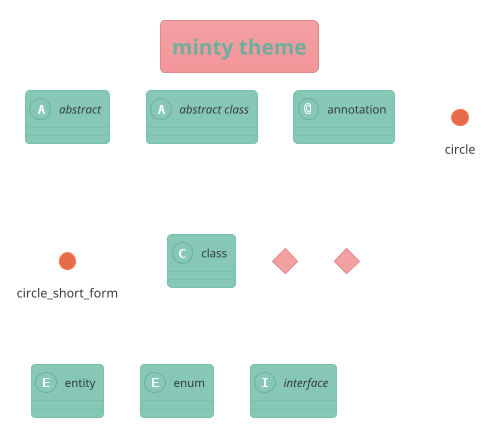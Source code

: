 ' Do not edit
' Theme Gallery
' autogenerated by script
'
@startuml
!theme minty
title minty theme
abstract        abstract
abstract class  "abstract class"
annotation      annotation
circle          circle
()              circle_short_form
class           class
diamond         diamond
<>              diamond_short_form
entity          entity
enum            enum
interface       interface
@enduml
